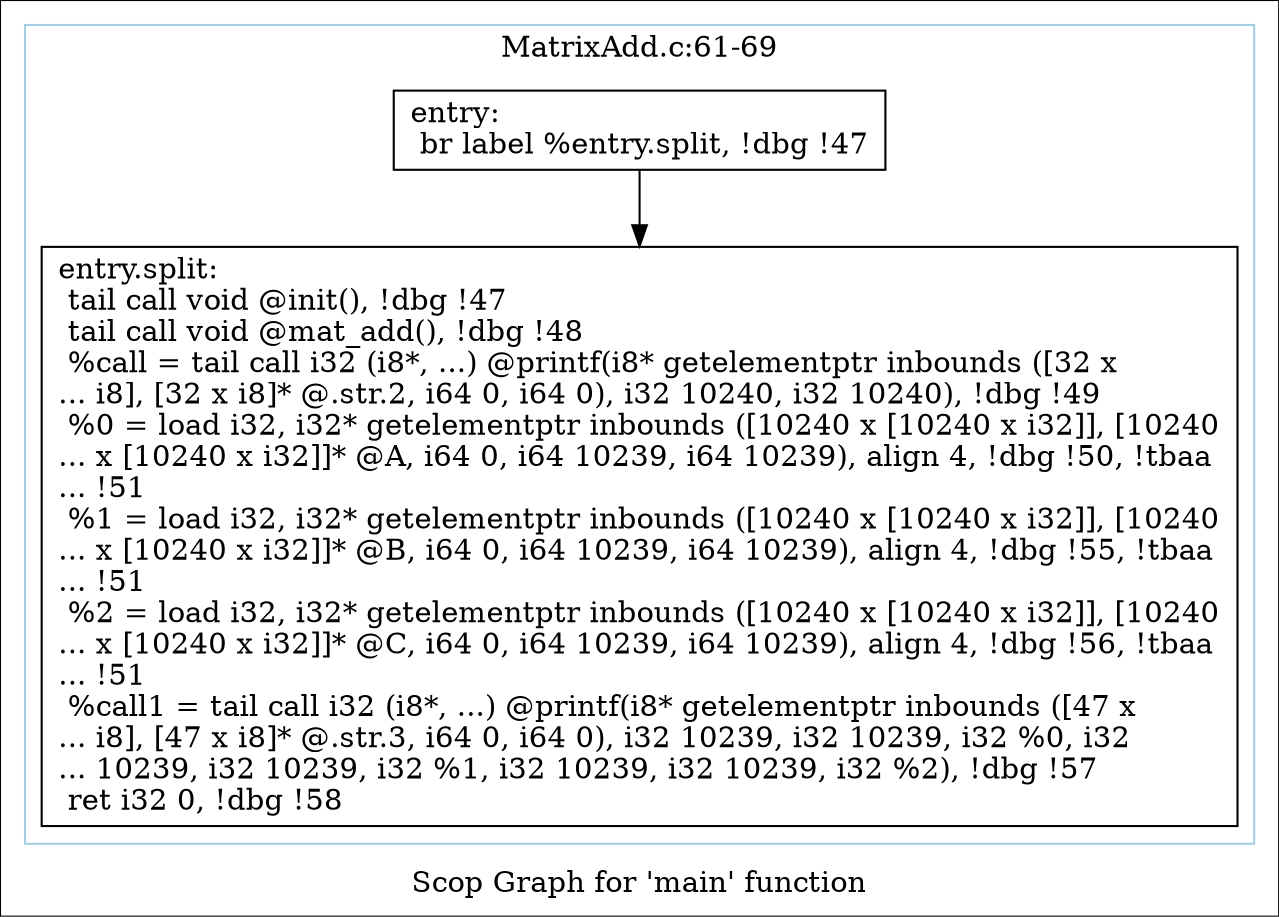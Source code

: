 digraph "Scop Graph for 'main' function" {
	label="Scop Graph for 'main' function";

	Node0xa0b46a0 [shape=record,label="{entry:\l  br label %entry.split, !dbg !47\l}"];
	Node0xa0b46a0 -> Node0xa145d50;
	Node0xa145d50 [shape=record,label="{entry.split:                                      \l  tail call void @init(), !dbg !47\l  tail call void @mat_add(), !dbg !48\l  %call = tail call i32 (i8*, ...) @printf(i8* getelementptr inbounds ([32 x\l... i8], [32 x i8]* @.str.2, i64 0, i64 0), i32 10240, i32 10240), !dbg !49\l  %0 = load i32, i32* getelementptr inbounds ([10240 x [10240 x i32]], [10240\l... x [10240 x i32]]* @A, i64 0, i64 10239, i64 10239), align 4, !dbg !50, !tbaa\l... !51\l  %1 = load i32, i32* getelementptr inbounds ([10240 x [10240 x i32]], [10240\l... x [10240 x i32]]* @B, i64 0, i64 10239, i64 10239), align 4, !dbg !55, !tbaa\l... !51\l  %2 = load i32, i32* getelementptr inbounds ([10240 x [10240 x i32]], [10240\l... x [10240 x i32]]* @C, i64 0, i64 10239, i64 10239), align 4, !dbg !56, !tbaa\l... !51\l  %call1 = tail call i32 (i8*, ...) @printf(i8* getelementptr inbounds ([47 x\l... i8], [47 x i8]* @.str.3, i64 0, i64 0), i32 10239, i32 10239, i32 %0, i32\l... 10239, i32 10239, i32 %1, i32 10239, i32 10239, i32 %2), !dbg !57\l  ret i32 0, !dbg !58\l}"];
	colorscheme = "paired12"
        subgraph cluster_0xa0aed40 {
          label = "MatrixAdd.c:61-69
";
          style = solid;
          color = 1
          Node0xa0b46a0;
          Node0xa145d50;
        }
}
